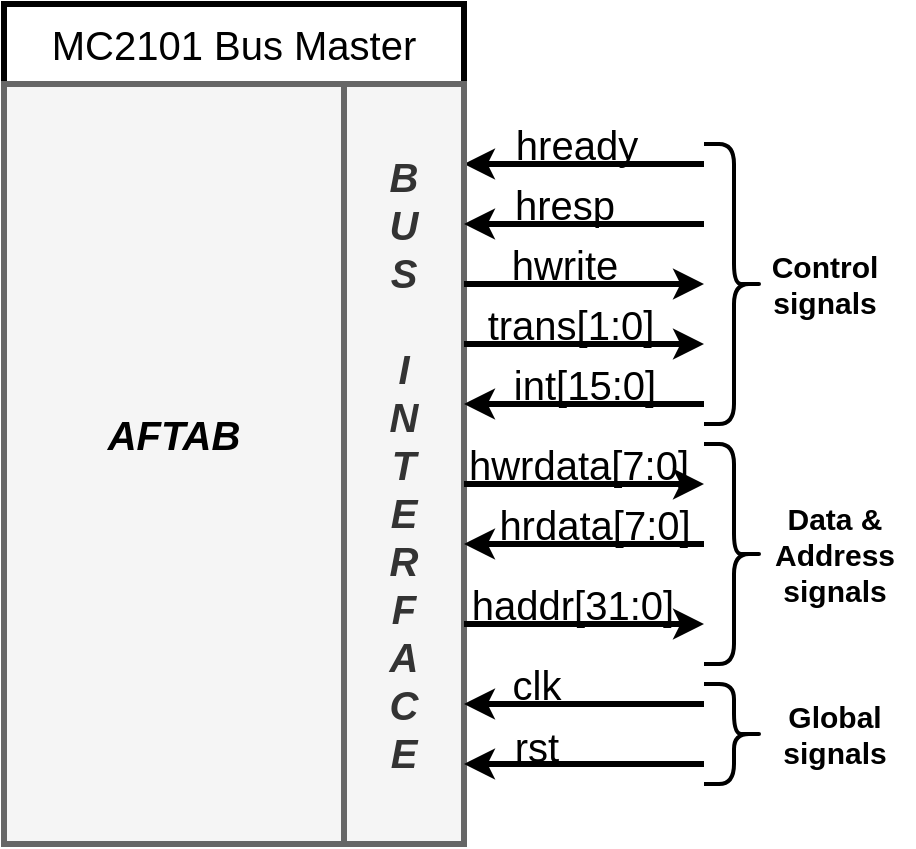 <mxfile version="20.4.0" type="device"><diagram name="Page-1" id="099fd60b-425b-db50-ffb0-6b813814b670"><mxGraphModel dx="786" dy="545" grid="1" gridSize="10" guides="1" tooltips="1" connect="1" arrows="1" fold="1" page="1" pageScale="1" pageWidth="850" pageHeight="1100" background="none" math="0" shadow="0"><root><mxCell id="0"/><mxCell id="1" parent="0"/><mxCell id="G6hY-SIGRNs9oXwlZSw1-86" value="" style="rounded=0;whiteSpace=wrap;html=1;fontSize=13;strokeWidth=3;" parent="1" vertex="1"><mxGeometry x="280" y="120" width="230" height="420" as="geometry"/></mxCell><mxCell id="G6hY-SIGRNs9oXwlZSw1-87" value="" style="endArrow=classic;html=1;rounded=1;shadow=0;labelBackgroundColor=#FFF2CC;sketch=0;strokeWidth=3;fontSize=13;startSize=6;jumpSize=5;" parent="1" edge="1"><mxGeometry width="50" height="50" relative="1" as="geometry"><mxPoint x="630" y="200" as="sourcePoint"/><mxPoint x="510" y="200" as="targetPoint"/></mxGeometry></mxCell><mxCell id="G6hY-SIGRNs9oXwlZSw1-102" value="&lt;font style=&quot;font-size: 20px;&quot;&gt;hready&lt;/font&gt;" style="edgeLabel;html=1;align=center;verticalAlign=middle;resizable=0;points=[];fontSize=20;labelBackgroundColor=none;" parent="G6hY-SIGRNs9oXwlZSw1-87" vertex="1" connectable="0"><mxGeometry x="-0.124" y="1" relative="1" as="geometry"><mxPoint x="-12" y="-11" as="offset"/></mxGeometry></mxCell><mxCell id="G6hY-SIGRNs9oXwlZSw1-101" value="" style="shape=curlyBracket;whiteSpace=wrap;html=1;rounded=1;fontSize=13;fillColor=#000000;rotation=-180;strokeWidth=2;" parent="1" vertex="1"><mxGeometry x="630" y="190" width="30" height="140" as="geometry"/></mxCell><mxCell id="pZ97jp5W4YAHnzl__pTZ-1" value="&lt;font style=&quot;font-size: 20px;&quot;&gt;MC2101 Bus Master&lt;/font&gt;" style="rounded=0;whiteSpace=wrap;html=1;strokeWidth=3;fontSize=20;" parent="1" vertex="1"><mxGeometry x="280" y="120" width="230" height="40" as="geometry"/></mxCell><mxCell id="pZ97jp5W4YAHnzl__pTZ-2" value="" style="rounded=0;whiteSpace=wrap;html=1;fontSize=15;fillColor=#f5f5f5;fontColor=#333333;strokeColor=#666666;strokeWidth=3;" parent="1" vertex="1"><mxGeometry x="280" y="160" width="170" height="380" as="geometry"/></mxCell><mxCell id="pZ97jp5W4YAHnzl__pTZ-4" value="&lt;b style=&quot;font-size: 20px;&quot;&gt;&lt;i style=&quot;font-size: 20px;&quot;&gt;AFTAB&lt;/i&gt;&lt;/b&gt;" style="text;html=1;strokeColor=none;fillColor=none;align=center;verticalAlign=middle;whiteSpace=wrap;rounded=0;strokeWidth=3;fontSize=20;rotation=0;" parent="1" vertex="1"><mxGeometry x="335" y="320" width="60" height="30" as="geometry"/></mxCell><mxCell id="pZ97jp5W4YAHnzl__pTZ-5" value="&lt;b style=&quot;font-size: 20px;&quot;&gt;&lt;i style=&quot;font-size: 20px;&quot;&gt;B&lt;br style=&quot;font-size: 20px;&quot;&gt;U&lt;br style=&quot;font-size: 20px;&quot;&gt;S&lt;br style=&quot;font-size: 20px;&quot;&gt;&lt;br style=&quot;font-size: 20px;&quot;&gt;I&lt;br style=&quot;font-size: 20px;&quot;&gt;N&lt;br style=&quot;font-size: 20px;&quot;&gt;T&lt;br style=&quot;font-size: 20px;&quot;&gt;E&lt;br style=&quot;font-size: 20px;&quot;&gt;R&lt;br style=&quot;font-size: 20px;&quot;&gt;F&lt;br style=&quot;font-size: 20px;&quot;&gt;A&lt;br style=&quot;font-size: 20px;&quot;&gt;C&lt;br style=&quot;font-size: 20px;&quot;&gt;E&lt;/i&gt;&lt;/b&gt;" style="text;html=1;align=center;verticalAlign=middle;whiteSpace=wrap;rounded=0;strokeWidth=3;fontSize=20;fillColor=#f5f5f5;fontColor=#333333;strokeColor=#666666;" parent="1" vertex="1"><mxGeometry x="450" y="160" width="60" height="380" as="geometry"/></mxCell><mxCell id="pZ97jp5W4YAHnzl__pTZ-6" value="" style="endArrow=classic;html=1;rounded=1;shadow=0;labelBackgroundColor=#FFF2CC;sketch=0;strokeWidth=3;fontSize=13;startSize=6;jumpSize=5;" parent="1" edge="1"><mxGeometry width="50" height="50" relative="1" as="geometry"><mxPoint x="630" y="230" as="sourcePoint"/><mxPoint x="510" y="230" as="targetPoint"/></mxGeometry></mxCell><mxCell id="pZ97jp5W4YAHnzl__pTZ-7" value="&lt;font style=&quot;font-size: 20px;&quot;&gt;hresp&lt;/font&gt;" style="edgeLabel;html=1;align=center;verticalAlign=middle;resizable=0;points=[];fontSize=20;labelBackgroundColor=none;" parent="pZ97jp5W4YAHnzl__pTZ-6" vertex="1" connectable="0"><mxGeometry x="-0.124" y="1" relative="1" as="geometry"><mxPoint x="-18" y="-11" as="offset"/></mxGeometry></mxCell><mxCell id="pZ97jp5W4YAHnzl__pTZ-8" value="" style="endArrow=classic;html=1;rounded=1;shadow=0;labelBackgroundColor=#FFF2CC;sketch=0;strokeWidth=3;fontSize=13;startSize=6;jumpSize=5;" parent="1" edge="1"><mxGeometry width="50" height="50" relative="1" as="geometry"><mxPoint x="510" y="260" as="sourcePoint"/><mxPoint x="630" y="260" as="targetPoint"/></mxGeometry></mxCell><mxCell id="pZ97jp5W4YAHnzl__pTZ-9" value="&lt;font style=&quot;font-size: 20px;&quot;&gt;hwrite&lt;/font&gt;" style="edgeLabel;html=1;align=center;verticalAlign=middle;resizable=0;points=[];fontSize=20;labelBackgroundColor=none;" parent="pZ97jp5W4YAHnzl__pTZ-8" vertex="1" connectable="0"><mxGeometry x="-0.124" y="1" relative="1" as="geometry"><mxPoint x="-3" y="-9" as="offset"/></mxGeometry></mxCell><mxCell id="pZ97jp5W4YAHnzl__pTZ-10" value="" style="endArrow=classic;html=1;rounded=1;shadow=0;labelBackgroundColor=#FFF2CC;sketch=0;strokeWidth=3;fontSize=13;startSize=6;jumpSize=5;" parent="1" edge="1"><mxGeometry width="50" height="50" relative="1" as="geometry"><mxPoint x="510" y="290" as="sourcePoint"/><mxPoint x="630" y="290" as="targetPoint"/></mxGeometry></mxCell><mxCell id="pZ97jp5W4YAHnzl__pTZ-11" value="&lt;font style=&quot;font-size: 20px;&quot;&gt;trans[1:0]&lt;/font&gt;" style="edgeLabel;html=1;align=center;verticalAlign=middle;resizable=0;points=[];fontSize=20;labelBackgroundColor=none;" parent="pZ97jp5W4YAHnzl__pTZ-10" vertex="1" connectable="0"><mxGeometry x="-0.124" y="1" relative="1" as="geometry"><mxPoint y="-9" as="offset"/></mxGeometry></mxCell><mxCell id="pZ97jp5W4YAHnzl__pTZ-12" value="" style="endArrow=classic;html=1;rounded=1;shadow=0;labelBackgroundColor=#FFF2CC;sketch=0;strokeWidth=3;fontSize=13;startSize=6;jumpSize=5;" parent="1" edge="1"><mxGeometry width="50" height="50" relative="1" as="geometry"><mxPoint x="510" y="360" as="sourcePoint"/><mxPoint x="630" y="360" as="targetPoint"/></mxGeometry></mxCell><mxCell id="pZ97jp5W4YAHnzl__pTZ-13" value="&lt;font style=&quot;font-size: 20px;&quot;&gt;hwrdata[7:0]&lt;/font&gt;" style="edgeLabel;html=1;align=center;verticalAlign=middle;resizable=0;points=[];fontSize=20;labelBackgroundColor=none;" parent="pZ97jp5W4YAHnzl__pTZ-12" vertex="1" connectable="0"><mxGeometry x="-0.124" y="1" relative="1" as="geometry"><mxPoint x="4" y="-9" as="offset"/></mxGeometry></mxCell><mxCell id="pZ97jp5W4YAHnzl__pTZ-14" value="" style="endArrow=classic;html=1;rounded=1;shadow=0;labelBackgroundColor=#FFF2CC;sketch=0;strokeWidth=3;fontSize=13;startSize=6;jumpSize=5;" parent="1" edge="1"><mxGeometry width="50" height="50" relative="1" as="geometry"><mxPoint x="630" y="390" as="sourcePoint"/><mxPoint x="510" y="390" as="targetPoint"/></mxGeometry></mxCell><mxCell id="pZ97jp5W4YAHnzl__pTZ-15" value="&lt;font style=&quot;font-size: 20px;&quot;&gt;hrdata[7:0]&lt;/font&gt;" style="edgeLabel;html=1;align=center;verticalAlign=middle;resizable=0;points=[];fontSize=20;labelBackgroundColor=none;" parent="pZ97jp5W4YAHnzl__pTZ-14" vertex="1" connectable="0"><mxGeometry x="-0.124" y="1" relative="1" as="geometry"><mxPoint x="-3" y="-11" as="offset"/></mxGeometry></mxCell><mxCell id="pZ97jp5W4YAHnzl__pTZ-16" value="" style="endArrow=classic;html=1;rounded=1;shadow=0;labelBackgroundColor=#FFF2CC;sketch=0;strokeWidth=3;fontSize=13;startSize=6;jumpSize=5;" parent="1" edge="1"><mxGeometry width="50" height="50" relative="1" as="geometry"><mxPoint x="510" y="430" as="sourcePoint"/><mxPoint x="630" y="430" as="targetPoint"/></mxGeometry></mxCell><mxCell id="pZ97jp5W4YAHnzl__pTZ-17" value="&lt;font style=&quot;font-size: 20px;&quot;&gt;haddr[31:0]&lt;/font&gt;" style="edgeLabel;html=1;align=center;verticalAlign=middle;resizable=0;points=[];fontSize=20;labelBackgroundColor=none;" parent="pZ97jp5W4YAHnzl__pTZ-16" vertex="1" connectable="0"><mxGeometry x="-0.124" y="1" relative="1" as="geometry"><mxPoint x="1" y="-9" as="offset"/></mxGeometry></mxCell><mxCell id="pZ97jp5W4YAHnzl__pTZ-18" value="" style="endArrow=classic;html=1;rounded=1;shadow=0;labelBackgroundColor=#FFF2CC;sketch=0;strokeWidth=3;fontSize=13;startSize=6;jumpSize=5;" parent="1" edge="1"><mxGeometry width="50" height="50" relative="1" as="geometry"><mxPoint x="630" y="320" as="sourcePoint"/><mxPoint x="510" y="320" as="targetPoint"/></mxGeometry></mxCell><mxCell id="pZ97jp5W4YAHnzl__pTZ-19" value="&lt;font style=&quot;font-size: 20px;&quot;&gt;int[15:0]&lt;/font&gt;" style="edgeLabel;html=1;align=center;verticalAlign=middle;resizable=0;points=[];fontSize=20;labelBackgroundColor=none;" parent="pZ97jp5W4YAHnzl__pTZ-18" vertex="1" connectable="0"><mxGeometry x="-0.124" y="1" relative="1" as="geometry"><mxPoint x="-8" y="-11" as="offset"/></mxGeometry></mxCell><mxCell id="pZ97jp5W4YAHnzl__pTZ-23" value="" style="endArrow=classic;html=1;rounded=1;shadow=0;labelBackgroundColor=#FFF2CC;sketch=0;strokeWidth=3;fontSize=13;startSize=6;jumpSize=5;" parent="1" edge="1"><mxGeometry width="50" height="50" relative="1" as="geometry"><mxPoint x="630" y="470" as="sourcePoint"/><mxPoint x="510" y="470" as="targetPoint"/></mxGeometry></mxCell><mxCell id="pZ97jp5W4YAHnzl__pTZ-24" value="&lt;font style=&quot;font-size: 20px;&quot;&gt;clk&lt;/font&gt;" style="edgeLabel;html=1;align=center;verticalAlign=middle;resizable=0;points=[];fontSize=20;labelBackgroundColor=none;" parent="pZ97jp5W4YAHnzl__pTZ-23" vertex="1" connectable="0"><mxGeometry x="-0.124" y="1" relative="1" as="geometry"><mxPoint x="-32" y="-11" as="offset"/></mxGeometry></mxCell><mxCell id="pZ97jp5W4YAHnzl__pTZ-25" value="" style="endArrow=classic;html=1;rounded=1;shadow=0;labelBackgroundColor=#FFF2CC;sketch=0;strokeWidth=3;fontSize=13;startSize=6;jumpSize=5;" parent="1" edge="1"><mxGeometry width="50" height="50" relative="1" as="geometry"><mxPoint x="630" y="500" as="sourcePoint"/><mxPoint x="510" y="500" as="targetPoint"/></mxGeometry></mxCell><mxCell id="pZ97jp5W4YAHnzl__pTZ-26" value="&lt;font style=&quot;font-size: 20px;&quot;&gt;rst&lt;/font&gt;" style="edgeLabel;html=1;align=center;verticalAlign=middle;resizable=0;points=[];fontSize=20;labelBackgroundColor=none;" parent="pZ97jp5W4YAHnzl__pTZ-25" vertex="1" connectable="0"><mxGeometry x="-0.124" y="1" relative="1" as="geometry"><mxPoint x="-32" y="-10" as="offset"/></mxGeometry></mxCell><mxCell id="pZ97jp5W4YAHnzl__pTZ-27" value="" style="shape=curlyBracket;whiteSpace=wrap;html=1;rounded=1;fontSize=13;fillColor=#000000;rotation=-180;strokeWidth=2;" parent="1" vertex="1"><mxGeometry x="630" y="460" width="30" height="50" as="geometry"/></mxCell><mxCell id="pZ97jp5W4YAHnzl__pTZ-28" value="" style="shape=curlyBracket;whiteSpace=wrap;html=1;rounded=1;fontSize=13;fillColor=#000000;rotation=-180;strokeWidth=2;" parent="1" vertex="1"><mxGeometry x="630" y="340" width="30" height="110" as="geometry"/></mxCell><mxCell id="pZ97jp5W4YAHnzl__pTZ-29" value="Control&lt;br style=&quot;font-size: 15px;&quot;&gt;signals" style="text;html=1;align=center;verticalAlign=middle;resizable=0;points=[];autosize=1;strokeColor=none;fillColor=none;fontSize=15;fontStyle=1" parent="1" vertex="1"><mxGeometry x="650" y="235" width="80" height="50" as="geometry"/></mxCell><mxCell id="pZ97jp5W4YAHnzl__pTZ-30" value="Data &amp;amp;&lt;br&gt;Address&lt;br&gt;signals" style="text;html=1;align=center;verticalAlign=middle;resizable=0;points=[];autosize=1;strokeColor=none;fillColor=none;fontSize=15;fontStyle=1" parent="1" vertex="1"><mxGeometry x="655" y="360" width="80" height="70" as="geometry"/></mxCell><mxCell id="pZ97jp5W4YAHnzl__pTZ-31" value="Global&lt;br&gt;signals" style="text;html=1;align=center;verticalAlign=middle;resizable=0;points=[];autosize=1;strokeColor=none;fillColor=none;fontSize=15;fontStyle=1" parent="1" vertex="1"><mxGeometry x="655" y="460" width="80" height="50" as="geometry"/></mxCell></root></mxGraphModel></diagram></mxfile>